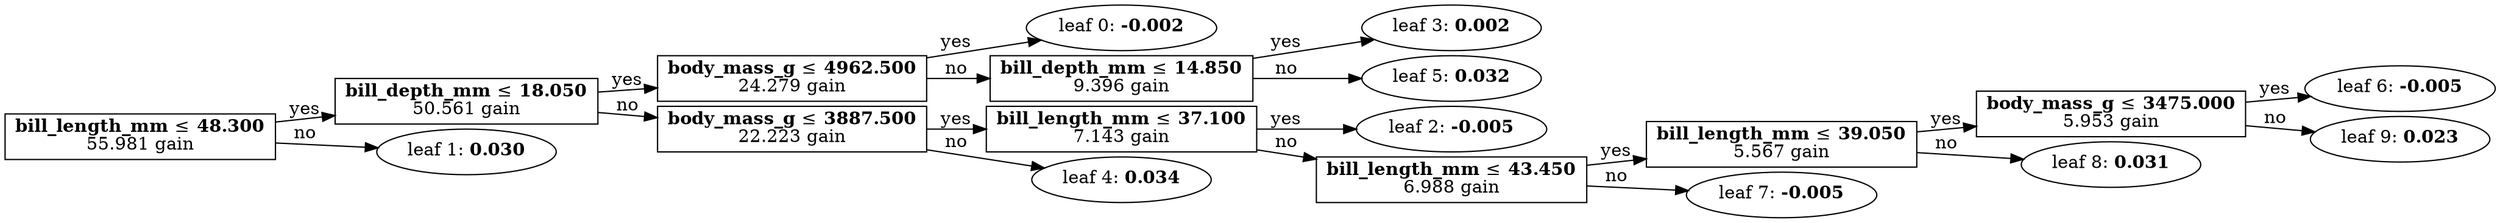 digraph Tree {
	graph [nodesep=0.05 rankdir=LR ranksep=0.3]
	split0 [label=<<B>bill_length_mm</B> &#8804; <B>48.300</B><br/>55.981 gain> fillcolor=white shape=rectangle style=""]
	split1 [label=<<B>bill_depth_mm</B> &#8804; <B>18.050</B><br/>50.561 gain> fillcolor=white shape=rectangle style=""]
	split2 [label=<<B>body_mass_g</B> &#8804; <B>4962.500</B><br/>24.279 gain> fillcolor=white shape=rectangle style=""]
	leaf0 [label=<leaf 0: <B>-0.002</B>>]
	split2 -> leaf0 [label=yes]
	split4 [label=<<B>bill_depth_mm</B> &#8804; <B>14.850</B><br/>9.396 gain> fillcolor=white shape=rectangle style=""]
	leaf3 [label=<leaf 3: <B>0.002</B>>]
	split4 -> leaf3 [label=yes]
	leaf5 [label=<leaf 5: <B>0.032</B>>]
	split4 -> leaf5 [label=no]
	split2 -> split4 [label=no]
	split1 -> split2 [label=yes]
	split3 [label=<<B>body_mass_g</B> &#8804; <B>3887.500</B><br/>22.223 gain> fillcolor=white shape=rectangle style=""]
	split5 [label=<<B>bill_length_mm</B> &#8804; <B>37.100</B><br/>7.143 gain> fillcolor=white shape=rectangle style=""]
	leaf2 [label=<leaf 2: <B>-0.005</B>>]
	split5 -> leaf2 [label=yes]
	split6 [label=<<B>bill_length_mm</B> &#8804; <B>43.450</B><br/>6.988 gain> fillcolor=white shape=rectangle style=""]
	split7 [label=<<B>bill_length_mm</B> &#8804; <B>39.050</B><br/>5.567 gain> fillcolor=white shape=rectangle style=""]
	split8 [label=<<B>body_mass_g</B> &#8804; <B>3475.000</B><br/>5.953 gain> fillcolor=white shape=rectangle style=""]
	leaf6 [label=<leaf 6: <B>-0.005</B>>]
	split8 -> leaf6 [label=yes]
	leaf9 [label=<leaf 9: <B>0.023</B>>]
	split8 -> leaf9 [label=no]
	split7 -> split8 [label=yes]
	leaf8 [label=<leaf 8: <B>0.031</B>>]
	split7 -> leaf8 [label=no]
	split6 -> split7 [label=yes]
	leaf7 [label=<leaf 7: <B>-0.005</B>>]
	split6 -> leaf7 [label=no]
	split5 -> split6 [label=no]
	split3 -> split5 [label=yes]
	leaf4 [label=<leaf 4: <B>0.034</B>>]
	split3 -> leaf4 [label=no]
	split1 -> split3 [label=no]
	split0 -> split1 [label=yes]
	leaf1 [label=<leaf 1: <B>0.030</B>>]
	split0 -> leaf1 [label=no]
}
